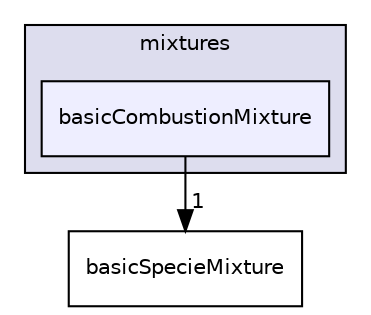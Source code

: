 digraph "src/thermophysicalModels/reactionThermo/mixtures/basicCombustionMixture" {
  bgcolor=transparent;
  compound=true
  node [ fontsize="10", fontname="Helvetica"];
  edge [ labelfontsize="10", labelfontname="Helvetica"];
  subgraph clusterdir_4c3899116fa10d6c6748b991d6c665d1 {
    graph [ bgcolor="#ddddee", pencolor="black", label="mixtures" fontname="Helvetica", fontsize="10", URL="dir_4c3899116fa10d6c6748b991d6c665d1.html"]
  dir_304be2c3c3e20d27db4225b2b34f5ead [shape=box, label="basicCombustionMixture", style="filled", fillcolor="#eeeeff", pencolor="black", URL="dir_304be2c3c3e20d27db4225b2b34f5ead.html"];
  }
  dir_a92e19af280cfe91c9dfbd265388786a [shape=box label="basicSpecieMixture" URL="dir_a92e19af280cfe91c9dfbd265388786a.html"];
  dir_304be2c3c3e20d27db4225b2b34f5ead->dir_a92e19af280cfe91c9dfbd265388786a [headlabel="1", labeldistance=1.5 headhref="dir_002886_002888.html"];
}
